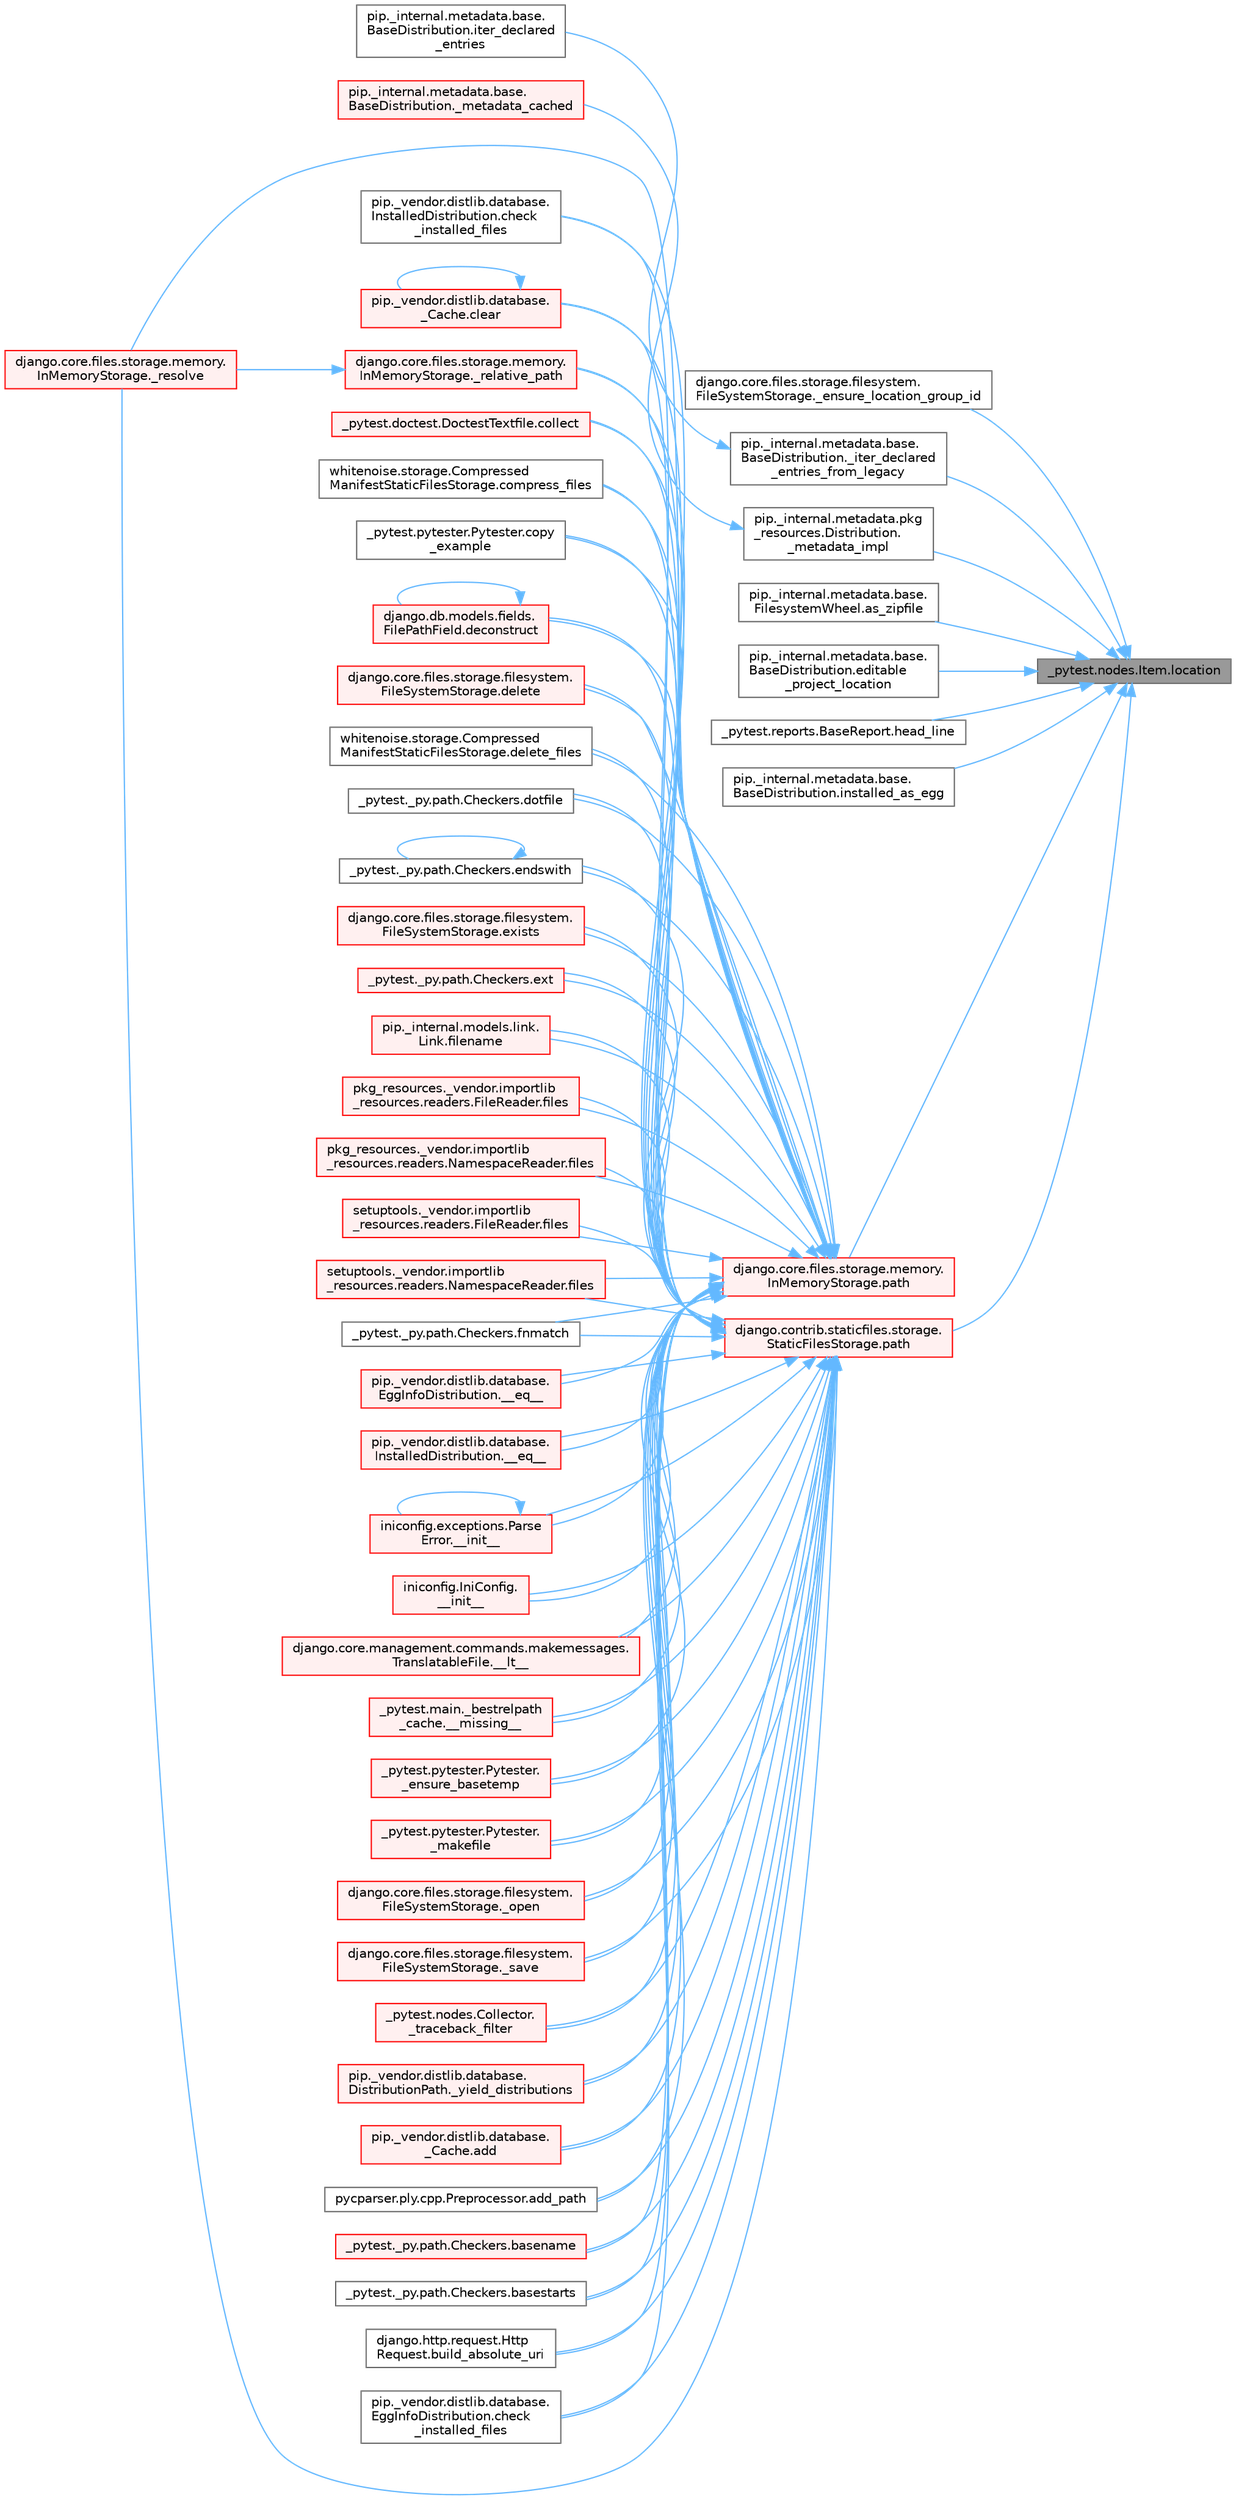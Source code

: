 digraph "_pytest.nodes.Item.location"
{
 // LATEX_PDF_SIZE
  bgcolor="transparent";
  edge [fontname=Helvetica,fontsize=10,labelfontname=Helvetica,labelfontsize=10];
  node [fontname=Helvetica,fontsize=10,shape=box,height=0.2,width=0.4];
  rankdir="RL";
  Node1 [id="Node000001",label="_pytest.nodes.Item.location",height=0.2,width=0.4,color="gray40", fillcolor="grey60", style="filled", fontcolor="black",tooltip=" "];
  Node1 -> Node2 [id="edge1_Node000001_Node000002",dir="back",color="steelblue1",style="solid",tooltip=" "];
  Node2 [id="Node000002",label="django.core.files.storage.filesystem.\lFileSystemStorage._ensure_location_group_id",height=0.2,width=0.4,color="grey40", fillcolor="white", style="filled",URL="$classdjango_1_1core_1_1files_1_1storage_1_1filesystem_1_1_file_system_storage.html#ada5408450b8d45745c1b0e5f4525c6f4",tooltip=" "];
  Node1 -> Node3 [id="edge2_Node000001_Node000003",dir="back",color="steelblue1",style="solid",tooltip=" "];
  Node3 [id="Node000003",label="pip._internal.metadata.base.\lBaseDistribution._iter_declared\l_entries_from_legacy",height=0.2,width=0.4,color="grey40", fillcolor="white", style="filled",URL="$classpip_1_1__internal_1_1metadata_1_1base_1_1_base_distribution.html#afe1092a9a3492091a1532c8907ccd9e8",tooltip=" "];
  Node3 -> Node4 [id="edge3_Node000003_Node000004",dir="back",color="steelblue1",style="solid",tooltip=" "];
  Node4 [id="Node000004",label="pip._internal.metadata.base.\lBaseDistribution.iter_declared\l_entries",height=0.2,width=0.4,color="grey40", fillcolor="white", style="filled",URL="$classpip_1_1__internal_1_1metadata_1_1base_1_1_base_distribution.html#ad33966e99962529d5c28c9f24c0a4fbd",tooltip=" "];
  Node1 -> Node5 [id="edge4_Node000001_Node000005",dir="back",color="steelblue1",style="solid",tooltip=" "];
  Node5 [id="Node000005",label="pip._internal.metadata.pkg\l_resources.Distribution.\l_metadata_impl",height=0.2,width=0.4,color="grey40", fillcolor="white", style="filled",URL="$classpip_1_1__internal_1_1metadata_1_1pkg__resources_1_1_distribution.html#a7d4ae76260de7d1936446c407277ad5b",tooltip=" "];
  Node5 -> Node6 [id="edge5_Node000005_Node000006",dir="back",color="steelblue1",style="solid",tooltip=" "];
  Node6 [id="Node000006",label="pip._internal.metadata.base.\lBaseDistribution._metadata_cached",height=0.2,width=0.4,color="red", fillcolor="#FFF0F0", style="filled",URL="$classpip_1_1__internal_1_1metadata_1_1base_1_1_base_distribution.html#a12683b16870a097bbe854e4ee3364f7f",tooltip=" "];
  Node1 -> Node3097 [id="edge6_Node000001_Node003097",dir="back",color="steelblue1",style="solid",tooltip=" "];
  Node3097 [id="Node003097",label="pip._internal.metadata.base.\lFilesystemWheel.as_zipfile",height=0.2,width=0.4,color="grey40", fillcolor="white", style="filled",URL="$classpip_1_1__internal_1_1metadata_1_1base_1_1_filesystem_wheel.html#a2edf7e9c5613ec85a815971d9f55ac82",tooltip=" "];
  Node1 -> Node963 [id="edge7_Node000001_Node000963",dir="back",color="steelblue1",style="solid",tooltip=" "];
  Node963 [id="Node000963",label="pip._internal.metadata.base.\lBaseDistribution.editable\l_project_location",height=0.2,width=0.4,color="grey40", fillcolor="white", style="filled",URL="$classpip_1_1__internal_1_1metadata_1_1base_1_1_base_distribution.html#a59297eb536a210ff36a71d4dda673749",tooltip=" "];
  Node1 -> Node3098 [id="edge8_Node000001_Node003098",dir="back",color="steelblue1",style="solid",tooltip=" "];
  Node3098 [id="Node003098",label="_pytest.reports.BaseReport.head_line",height=0.2,width=0.4,color="grey40", fillcolor="white", style="filled",URL="$class__pytest_1_1reports_1_1_base_report.html#ab38fe6637e88a52912eecf01ee5df8c3",tooltip=" "];
  Node1 -> Node3099 [id="edge9_Node000001_Node003099",dir="back",color="steelblue1",style="solid",tooltip=" "];
  Node3099 [id="Node003099",label="pip._internal.metadata.base.\lBaseDistribution.installed_as_egg",height=0.2,width=0.4,color="grey40", fillcolor="white", style="filled",URL="$classpip_1_1__internal_1_1metadata_1_1base_1_1_base_distribution.html#ae45c6ee79afca720f5d75db9bd5ec658",tooltip=" "];
  Node1 -> Node3100 [id="edge10_Node000001_Node003100",dir="back",color="steelblue1",style="solid",tooltip=" "];
  Node3100 [id="Node003100",label="django.contrib.staticfiles.storage.\lStaticFilesStorage.path",height=0.2,width=0.4,color="red", fillcolor="#FFF0F0", style="filled",URL="$classdjango_1_1contrib_1_1staticfiles_1_1storage_1_1_static_files_storage.html#a4e96cc92fbde7423d1b74f3a50fc0bf6",tooltip=" "];
  Node3100 -> Node932 [id="edge11_Node003100_Node000932",dir="back",color="steelblue1",style="solid",tooltip=" "];
  Node932 [id="Node000932",label="pip._vendor.distlib.database.\lEggInfoDistribution.__eq__",height=0.2,width=0.4,color="red", fillcolor="#FFF0F0", style="filled",URL="$classpip_1_1__vendor_1_1distlib_1_1database_1_1_egg_info_distribution.html#ab083ac09aa8cf26eb5305f1359efe85b",tooltip=" "];
  Node3100 -> Node933 [id="edge12_Node003100_Node000933",dir="back",color="steelblue1",style="solid",tooltip=" "];
  Node933 [id="Node000933",label="pip._vendor.distlib.database.\lInstalledDistribution.__eq__",height=0.2,width=0.4,color="red", fillcolor="#FFF0F0", style="filled",URL="$classpip_1_1__vendor_1_1distlib_1_1database_1_1_installed_distribution.html#a391e6744a97d9fcc66ca038eb012c71d",tooltip=" "];
  Node3100 -> Node934 [id="edge13_Node003100_Node000934",dir="back",color="steelblue1",style="solid",tooltip=" "];
  Node934 [id="Node000934",label="iniconfig.exceptions.Parse\lError.__init__",height=0.2,width=0.4,color="red", fillcolor="#FFF0F0", style="filled",URL="$classiniconfig_1_1exceptions_1_1_parse_error.html#a2e7c0f14bebe4a18a5e76a6f2804874f",tooltip=" "];
  Node934 -> Node934 [id="edge14_Node000934_Node000934",dir="back",color="steelblue1",style="solid",tooltip=" "];
  Node3100 -> Node935 [id="edge15_Node003100_Node000935",dir="back",color="steelblue1",style="solid",tooltip=" "];
  Node935 [id="Node000935",label="iniconfig.IniConfig.\l__init__",height=0.2,width=0.4,color="red", fillcolor="#FFF0F0", style="filled",URL="$classiniconfig_1_1_ini_config.html#acedfdc6806378289ae0ba417db5d88a2",tooltip=" "];
  Node3100 -> Node936 [id="edge16_Node003100_Node000936",dir="back",color="steelblue1",style="solid",tooltip=" "];
  Node936 [id="Node000936",label="django.core.management.commands.makemessages.\lTranslatableFile.__lt__",height=0.2,width=0.4,color="red", fillcolor="#FFF0F0", style="filled",URL="$classdjango_1_1core_1_1management_1_1commands_1_1makemessages_1_1_translatable_file.html#a08e864271bf61ff017919a98cc250c40",tooltip=" "];
  Node3100 -> Node937 [id="edge17_Node003100_Node000937",dir="back",color="steelblue1",style="solid",tooltip=" "];
  Node937 [id="Node000937",label="_pytest.main._bestrelpath\l_cache.__missing__",height=0.2,width=0.4,color="red", fillcolor="#FFF0F0", style="filled",URL="$class__pytest_1_1main_1_1__bestrelpath__cache.html#ad20a80028e2b7c9be3360704d8455b5c",tooltip=" "];
  Node3100 -> Node939 [id="edge18_Node003100_Node000939",dir="back",color="steelblue1",style="solid",tooltip=" "];
  Node939 [id="Node000939",label="_pytest.pytester.Pytester.\l_ensure_basetemp",height=0.2,width=0.4,color="red", fillcolor="#FFF0F0", style="filled",URL="$class__pytest_1_1pytester_1_1_pytester.html#a0351682a9bda53abcddfe725386e43be",tooltip=" "];
  Node3100 -> Node943 [id="edge19_Node003100_Node000943",dir="back",color="steelblue1",style="solid",tooltip=" "];
  Node943 [id="Node000943",label="_pytest.pytester.Pytester.\l_makefile",height=0.2,width=0.4,color="red", fillcolor="#FFF0F0", style="filled",URL="$class__pytest_1_1pytester_1_1_pytester.html#a7a55c8d58e26455aa4fa8bc9c5d692c6",tooltip=" "];
  Node3100 -> Node956 [id="edge20_Node003100_Node000956",dir="back",color="steelblue1",style="solid",tooltip=" "];
  Node956 [id="Node000956",label="django.core.files.storage.filesystem.\lFileSystemStorage._open",height=0.2,width=0.4,color="red", fillcolor="#FFF0F0", style="filled",URL="$classdjango_1_1core_1_1files_1_1storage_1_1filesystem_1_1_file_system_storage.html#ae445f45c773bb251ff7fe2250623a527",tooltip=" "];
  Node3100 -> Node1171 [id="edge21_Node003100_Node001171",dir="back",color="steelblue1",style="solid",tooltip=" "];
  Node1171 [id="Node001171",label="django.core.files.storage.memory.\lInMemoryStorage._relative_path",height=0.2,width=0.4,color="red", fillcolor="#FFF0F0", style="filled",URL="$classdjango_1_1core_1_1files_1_1storage_1_1memory_1_1_in_memory_storage.html#ac55022122cbce7480d2544d78cb961a8",tooltip=" "];
  Node1171 -> Node1172 [id="edge22_Node001171_Node001172",dir="back",color="steelblue1",style="solid",tooltip=" "];
  Node1172 [id="Node001172",label="django.core.files.storage.memory.\lInMemoryStorage._resolve",height=0.2,width=0.4,color="red", fillcolor="#FFF0F0", style="filled",URL="$classdjango_1_1core_1_1files_1_1storage_1_1memory_1_1_in_memory_storage.html#a2bef8461f4f35675479c14e705ed4055",tooltip=" "];
  Node3100 -> Node1172 [id="edge23_Node003100_Node001172",dir="back",color="steelblue1",style="solid",tooltip=" "];
  Node3100 -> Node1476 [id="edge24_Node003100_Node001476",dir="back",color="steelblue1",style="solid",tooltip=" "];
  Node1476 [id="Node001476",label="django.core.files.storage.filesystem.\lFileSystemStorage._save",height=0.2,width=0.4,color="red", fillcolor="#FFF0F0", style="filled",URL="$classdjango_1_1core_1_1files_1_1storage_1_1filesystem_1_1_file_system_storage.html#adbe53c076907f538c9edd1ec24814172",tooltip=" "];
  Node3100 -> Node1477 [id="edge25_Node003100_Node001477",dir="back",color="steelblue1",style="solid",tooltip=" "];
  Node1477 [id="Node001477",label="_pytest.nodes.Collector.\l_traceback_filter",height=0.2,width=0.4,color="red", fillcolor="#FFF0F0", style="filled",URL="$class__pytest_1_1nodes_1_1_collector.html#ad51ffd1da24374414a47c458e2cf0ab2",tooltip=" "];
  Node3100 -> Node1480 [id="edge26_Node003100_Node001480",dir="back",color="steelblue1",style="solid",tooltip=" "];
  Node1480 [id="Node001480",label="pip._vendor.distlib.database.\lDistributionPath._yield_distributions",height=0.2,width=0.4,color="red", fillcolor="#FFF0F0", style="filled",URL="$classpip_1_1__vendor_1_1distlib_1_1database_1_1_distribution_path.html#a494115a6f67233269e152b17f28e499f",tooltip=" "];
  Node3100 -> Node1487 [id="edge27_Node003100_Node001487",dir="back",color="steelblue1",style="solid",tooltip=" "];
  Node1487 [id="Node001487",label="pip._vendor.distlib.database.\l_Cache.add",height=0.2,width=0.4,color="red", fillcolor="#FFF0F0", style="filled",URL="$classpip_1_1__vendor_1_1distlib_1_1database_1_1___cache.html#a9d96a00152b11f1163cd2cdf6626ae08",tooltip=" "];
  Node3100 -> Node1488 [id="edge28_Node003100_Node001488",dir="back",color="steelblue1",style="solid",tooltip=" "];
  Node1488 [id="Node001488",label="pycparser.ply.cpp.Preprocessor.add_path",height=0.2,width=0.4,color="grey40", fillcolor="white", style="filled",URL="$classpycparser_1_1ply_1_1cpp_1_1_preprocessor.html#adc4ae2a997c42b396a19f823546c4d52",tooltip=" "];
  Node3100 -> Node1489 [id="edge29_Node003100_Node001489",dir="back",color="steelblue1",style="solid",tooltip=" "];
  Node1489 [id="Node001489",label="_pytest._py.path.Checkers.basename",height=0.2,width=0.4,color="red", fillcolor="#FFF0F0", style="filled",URL="$class__pytest_1_1__py_1_1path_1_1_checkers.html#a5a659647ce281e4f0e46b4113485effe",tooltip=" "];
  Node3100 -> Node1490 [id="edge30_Node003100_Node001490",dir="back",color="steelblue1",style="solid",tooltip=" "];
  Node1490 [id="Node001490",label="_pytest._py.path.Checkers.basestarts",height=0.2,width=0.4,color="grey40", fillcolor="white", style="filled",URL="$class__pytest_1_1__py_1_1path_1_1_checkers.html#a6e314faf838abff8a7b29c772973ed6a",tooltip=" "];
  Node3100 -> Node1491 [id="edge31_Node003100_Node001491",dir="back",color="steelblue1",style="solid",tooltip=" "];
  Node1491 [id="Node001491",label="django.http.request.Http\lRequest.build_absolute_uri",height=0.2,width=0.4,color="grey40", fillcolor="white", style="filled",URL="$classdjango_1_1http_1_1request_1_1_http_request.html#a779e4388b7528ae2f94ae9da4f796d4c",tooltip=" "];
  Node3100 -> Node1492 [id="edge32_Node003100_Node001492",dir="back",color="steelblue1",style="solid",tooltip=" "];
  Node1492 [id="Node001492",label="pip._vendor.distlib.database.\lEggInfoDistribution.check\l_installed_files",height=0.2,width=0.4,color="grey40", fillcolor="white", style="filled",URL="$classpip_1_1__vendor_1_1distlib_1_1database_1_1_egg_info_distribution.html#a1e5196e3216b38c2ba44ba7c611d1871",tooltip=" "];
  Node3100 -> Node1493 [id="edge33_Node003100_Node001493",dir="back",color="steelblue1",style="solid",tooltip=" "];
  Node1493 [id="Node001493",label="pip._vendor.distlib.database.\lInstalledDistribution.check\l_installed_files",height=0.2,width=0.4,color="grey40", fillcolor="white", style="filled",URL="$classpip_1_1__vendor_1_1distlib_1_1database_1_1_installed_distribution.html#a0648e22de76cbd21e559677899136ffd",tooltip=" "];
  Node3100 -> Node1494 [id="edge34_Node003100_Node001494",dir="back",color="steelblue1",style="solid",tooltip=" "];
  Node1494 [id="Node001494",label="pip._vendor.distlib.database.\l_Cache.clear",height=0.2,width=0.4,color="red", fillcolor="#FFF0F0", style="filled",URL="$classpip_1_1__vendor_1_1distlib_1_1database_1_1___cache.html#af81ee07ea1881ddaf69c99c4a2c9df41",tooltip=" "];
  Node1494 -> Node1494 [id="edge35_Node001494_Node001494",dir="back",color="steelblue1",style="solid",tooltip=" "];
  Node3100 -> Node1495 [id="edge36_Node003100_Node001495",dir="back",color="steelblue1",style="solid",tooltip=" "];
  Node1495 [id="Node001495",label="_pytest.doctest.DoctestTextfile.collect",height=0.2,width=0.4,color="red", fillcolor="#FFF0F0", style="filled",URL="$class__pytest_1_1doctest_1_1_doctest_textfile.html#ae6208b7f680bfcadf752a86afb559045",tooltip=" "];
  Node3100 -> Node1496 [id="edge37_Node003100_Node001496",dir="back",color="steelblue1",style="solid",tooltip=" "];
  Node1496 [id="Node001496",label="whitenoise.storage.Compressed\lManifestStaticFilesStorage.compress_files",height=0.2,width=0.4,color="grey40", fillcolor="white", style="filled",URL="$classwhitenoise_1_1storage_1_1_compressed_manifest_static_files_storage.html#ae53c3846898af0ebb6a5e40b120f1514",tooltip=" "];
  Node3100 -> Node1497 [id="edge38_Node003100_Node001497",dir="back",color="steelblue1",style="solid",tooltip=" "];
  Node1497 [id="Node001497",label="_pytest.pytester.Pytester.copy\l_example",height=0.2,width=0.4,color="grey40", fillcolor="white", style="filled",URL="$class__pytest_1_1pytester_1_1_pytester.html#aeeae92470f10e16abb52e25a149a3eb0",tooltip=" "];
  Node3100 -> Node1498 [id="edge39_Node003100_Node001498",dir="back",color="steelblue1",style="solid",tooltip=" "];
  Node1498 [id="Node001498",label="django.db.models.fields.\lFilePathField.deconstruct",height=0.2,width=0.4,color="red", fillcolor="#FFF0F0", style="filled",URL="$classdjango_1_1db_1_1models_1_1fields_1_1_file_path_field.html#a6a89176a77b5299ca6414c601c62dcb0",tooltip=" "];
  Node1498 -> Node1498 [id="edge40_Node001498_Node001498",dir="back",color="steelblue1",style="solid",tooltip=" "];
  Node3100 -> Node1499 [id="edge41_Node003100_Node001499",dir="back",color="steelblue1",style="solid",tooltip=" "];
  Node1499 [id="Node001499",label="django.core.files.storage.filesystem.\lFileSystemStorage.delete",height=0.2,width=0.4,color="red", fillcolor="#FFF0F0", style="filled",URL="$classdjango_1_1core_1_1files_1_1storage_1_1filesystem_1_1_file_system_storage.html#a431299ec5a60dec64204ded735dcdc58",tooltip=" "];
  Node3100 -> Node1500 [id="edge42_Node003100_Node001500",dir="back",color="steelblue1",style="solid",tooltip=" "];
  Node1500 [id="Node001500",label="whitenoise.storage.Compressed\lManifestStaticFilesStorage.delete_files",height=0.2,width=0.4,color="grey40", fillcolor="white", style="filled",URL="$classwhitenoise_1_1storage_1_1_compressed_manifest_static_files_storage.html#a974e04fa2459d319d4454c913e7bb5bf",tooltip=" "];
  Node3100 -> Node1501 [id="edge43_Node003100_Node001501",dir="back",color="steelblue1",style="solid",tooltip=" "];
  Node1501 [id="Node001501",label="_pytest._py.path.Checkers.dotfile",height=0.2,width=0.4,color="grey40", fillcolor="white", style="filled",URL="$class__pytest_1_1__py_1_1path_1_1_checkers.html#a3b2a5f5c0688999dd77f4cc954080e1a",tooltip=" "];
  Node3100 -> Node1502 [id="edge44_Node003100_Node001502",dir="back",color="steelblue1",style="solid",tooltip=" "];
  Node1502 [id="Node001502",label="_pytest._py.path.Checkers.endswith",height=0.2,width=0.4,color="grey40", fillcolor="white", style="filled",URL="$class__pytest_1_1__py_1_1path_1_1_checkers.html#ab4cd87d3e5a9c97e9939ea9adb35020d",tooltip=" "];
  Node1502 -> Node1502 [id="edge45_Node001502_Node001502",dir="back",color="steelblue1",style="solid",tooltip=" "];
  Node3100 -> Node1503 [id="edge46_Node003100_Node001503",dir="back",color="steelblue1",style="solid",tooltip=" "];
  Node1503 [id="Node001503",label="django.core.files.storage.filesystem.\lFileSystemStorage.exists",height=0.2,width=0.4,color="red", fillcolor="#FFF0F0", style="filled",URL="$classdjango_1_1core_1_1files_1_1storage_1_1filesystem_1_1_file_system_storage.html#a09638d435096d0b39bdbeaed81148baa",tooltip=" "];
  Node3100 -> Node1504 [id="edge47_Node003100_Node001504",dir="back",color="steelblue1",style="solid",tooltip=" "];
  Node1504 [id="Node001504",label="_pytest._py.path.Checkers.ext",height=0.2,width=0.4,color="red", fillcolor="#FFF0F0", style="filled",URL="$class__pytest_1_1__py_1_1path_1_1_checkers.html#a5344ac440ba5ac53af0bca048031fbf2",tooltip=" "];
  Node3100 -> Node1546 [id="edge48_Node003100_Node001546",dir="back",color="steelblue1",style="solid",tooltip=" "];
  Node1546 [id="Node001546",label="pip._internal.models.link.\lLink.filename",height=0.2,width=0.4,color="red", fillcolor="#FFF0F0", style="filled",URL="$classpip_1_1__internal_1_1models_1_1link_1_1_link.html#a5fb02f5a5a42909c89a18745b74cf998",tooltip=" "];
  Node3100 -> Node2115 [id="edge49_Node003100_Node002115",dir="back",color="steelblue1",style="solid",tooltip=" "];
  Node2115 [id="Node002115",label="pkg_resources._vendor.importlib\l_resources.readers.FileReader.files",height=0.2,width=0.4,color="red", fillcolor="#FFF0F0", style="filled",URL="$classpkg__resources_1_1__vendor_1_1importlib__resources_1_1readers_1_1_file_reader.html#ac80e1e3a22d012bbfb5f1b7a753bab21",tooltip=" "];
  Node3100 -> Node2117 [id="edge50_Node003100_Node002117",dir="back",color="steelblue1",style="solid",tooltip=" "];
  Node2117 [id="Node002117",label="pkg_resources._vendor.importlib\l_resources.readers.NamespaceReader.files",height=0.2,width=0.4,color="red", fillcolor="#FFF0F0", style="filled",URL="$classpkg__resources_1_1__vendor_1_1importlib__resources_1_1readers_1_1_namespace_reader.html#ae68f8b2f076387226b18c4889de277cf",tooltip=" "];
  Node3100 -> Node2118 [id="edge51_Node003100_Node002118",dir="back",color="steelblue1",style="solid",tooltip=" "];
  Node2118 [id="Node002118",label="setuptools._vendor.importlib\l_resources.readers.FileReader.files",height=0.2,width=0.4,color="red", fillcolor="#FFF0F0", style="filled",URL="$classsetuptools_1_1__vendor_1_1importlib__resources_1_1readers_1_1_file_reader.html#a8536b477e2f4ed83ac20b58baace6b4c",tooltip=" "];
  Node3100 -> Node2119 [id="edge52_Node003100_Node002119",dir="back",color="steelblue1",style="solid",tooltip=" "];
  Node2119 [id="Node002119",label="setuptools._vendor.importlib\l_resources.readers.NamespaceReader.files",height=0.2,width=0.4,color="red", fillcolor="#FFF0F0", style="filled",URL="$classsetuptools_1_1__vendor_1_1importlib__resources_1_1readers_1_1_namespace_reader.html#a80c5b3a6ae3f4903c4db5bb312f2ae49",tooltip=" "];
  Node3100 -> Node2120 [id="edge53_Node003100_Node002120",dir="back",color="steelblue1",style="solid",tooltip=" "];
  Node2120 [id="Node002120",label="_pytest._py.path.Checkers.fnmatch",height=0.2,width=0.4,color="grey40", fillcolor="white", style="filled",URL="$class__pytest_1_1__py_1_1path_1_1_checkers.html#a0b386ae267c298f41cba0ad73265aa81",tooltip=" "];
  Node1 -> Node3101 [id="edge54_Node000001_Node003101",dir="back",color="steelblue1",style="solid",tooltip=" "];
  Node3101 [id="Node003101",label="django.core.files.storage.memory.\lInMemoryStorage.path",height=0.2,width=0.4,color="red", fillcolor="#FFF0F0", style="filled",URL="$classdjango_1_1core_1_1files_1_1storage_1_1memory_1_1_in_memory_storage.html#a466c8e28fd11839318d2e4454b8ef89f",tooltip=" "];
  Node3101 -> Node932 [id="edge55_Node003101_Node000932",dir="back",color="steelblue1",style="solid",tooltip=" "];
  Node3101 -> Node933 [id="edge56_Node003101_Node000933",dir="back",color="steelblue1",style="solid",tooltip=" "];
  Node3101 -> Node934 [id="edge57_Node003101_Node000934",dir="back",color="steelblue1",style="solid",tooltip=" "];
  Node3101 -> Node935 [id="edge58_Node003101_Node000935",dir="back",color="steelblue1",style="solid",tooltip=" "];
  Node3101 -> Node936 [id="edge59_Node003101_Node000936",dir="back",color="steelblue1",style="solid",tooltip=" "];
  Node3101 -> Node937 [id="edge60_Node003101_Node000937",dir="back",color="steelblue1",style="solid",tooltip=" "];
  Node3101 -> Node939 [id="edge61_Node003101_Node000939",dir="back",color="steelblue1",style="solid",tooltip=" "];
  Node3101 -> Node943 [id="edge62_Node003101_Node000943",dir="back",color="steelblue1",style="solid",tooltip=" "];
  Node3101 -> Node956 [id="edge63_Node003101_Node000956",dir="back",color="steelblue1",style="solid",tooltip=" "];
  Node3101 -> Node1171 [id="edge64_Node003101_Node001171",dir="back",color="steelblue1",style="solid",tooltip=" "];
  Node3101 -> Node1172 [id="edge65_Node003101_Node001172",dir="back",color="steelblue1",style="solid",tooltip=" "];
  Node3101 -> Node1476 [id="edge66_Node003101_Node001476",dir="back",color="steelblue1",style="solid",tooltip=" "];
  Node3101 -> Node1477 [id="edge67_Node003101_Node001477",dir="back",color="steelblue1",style="solid",tooltip=" "];
  Node3101 -> Node1480 [id="edge68_Node003101_Node001480",dir="back",color="steelblue1",style="solid",tooltip=" "];
  Node3101 -> Node1487 [id="edge69_Node003101_Node001487",dir="back",color="steelblue1",style="solid",tooltip=" "];
  Node3101 -> Node1488 [id="edge70_Node003101_Node001488",dir="back",color="steelblue1",style="solid",tooltip=" "];
  Node3101 -> Node1489 [id="edge71_Node003101_Node001489",dir="back",color="steelblue1",style="solid",tooltip=" "];
  Node3101 -> Node1490 [id="edge72_Node003101_Node001490",dir="back",color="steelblue1",style="solid",tooltip=" "];
  Node3101 -> Node1491 [id="edge73_Node003101_Node001491",dir="back",color="steelblue1",style="solid",tooltip=" "];
  Node3101 -> Node1492 [id="edge74_Node003101_Node001492",dir="back",color="steelblue1",style="solid",tooltip=" "];
  Node3101 -> Node1493 [id="edge75_Node003101_Node001493",dir="back",color="steelblue1",style="solid",tooltip=" "];
  Node3101 -> Node1494 [id="edge76_Node003101_Node001494",dir="back",color="steelblue1",style="solid",tooltip=" "];
  Node3101 -> Node1495 [id="edge77_Node003101_Node001495",dir="back",color="steelblue1",style="solid",tooltip=" "];
  Node3101 -> Node1496 [id="edge78_Node003101_Node001496",dir="back",color="steelblue1",style="solid",tooltip=" "];
  Node3101 -> Node1497 [id="edge79_Node003101_Node001497",dir="back",color="steelblue1",style="solid",tooltip=" "];
  Node3101 -> Node1498 [id="edge80_Node003101_Node001498",dir="back",color="steelblue1",style="solid",tooltip=" "];
  Node3101 -> Node1499 [id="edge81_Node003101_Node001499",dir="back",color="steelblue1",style="solid",tooltip=" "];
  Node3101 -> Node1500 [id="edge82_Node003101_Node001500",dir="back",color="steelblue1",style="solid",tooltip=" "];
  Node3101 -> Node1501 [id="edge83_Node003101_Node001501",dir="back",color="steelblue1",style="solid",tooltip=" "];
  Node3101 -> Node1502 [id="edge84_Node003101_Node001502",dir="back",color="steelblue1",style="solid",tooltip=" "];
  Node3101 -> Node1503 [id="edge85_Node003101_Node001503",dir="back",color="steelblue1",style="solid",tooltip=" "];
  Node3101 -> Node1504 [id="edge86_Node003101_Node001504",dir="back",color="steelblue1",style="solid",tooltip=" "];
  Node3101 -> Node1546 [id="edge87_Node003101_Node001546",dir="back",color="steelblue1",style="solid",tooltip=" "];
  Node3101 -> Node2115 [id="edge88_Node003101_Node002115",dir="back",color="steelblue1",style="solid",tooltip=" "];
  Node3101 -> Node2117 [id="edge89_Node003101_Node002117",dir="back",color="steelblue1",style="solid",tooltip=" "];
  Node3101 -> Node2118 [id="edge90_Node003101_Node002118",dir="back",color="steelblue1",style="solid",tooltip=" "];
  Node3101 -> Node2119 [id="edge91_Node003101_Node002119",dir="back",color="steelblue1",style="solid",tooltip=" "];
  Node3101 -> Node2120 [id="edge92_Node003101_Node002120",dir="back",color="steelblue1",style="solid",tooltip=" "];
}
